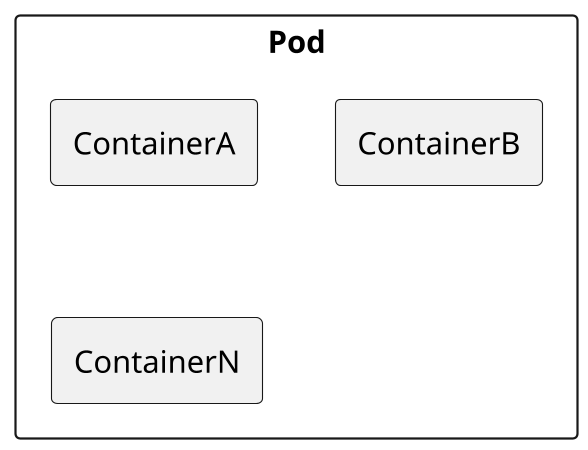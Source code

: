 @startuml
skinparam componentStyle rectangle
scale 450 height

component Pod {
  component ContainerA 
  component ContainerB
  component ContainerN
} 
@enduml